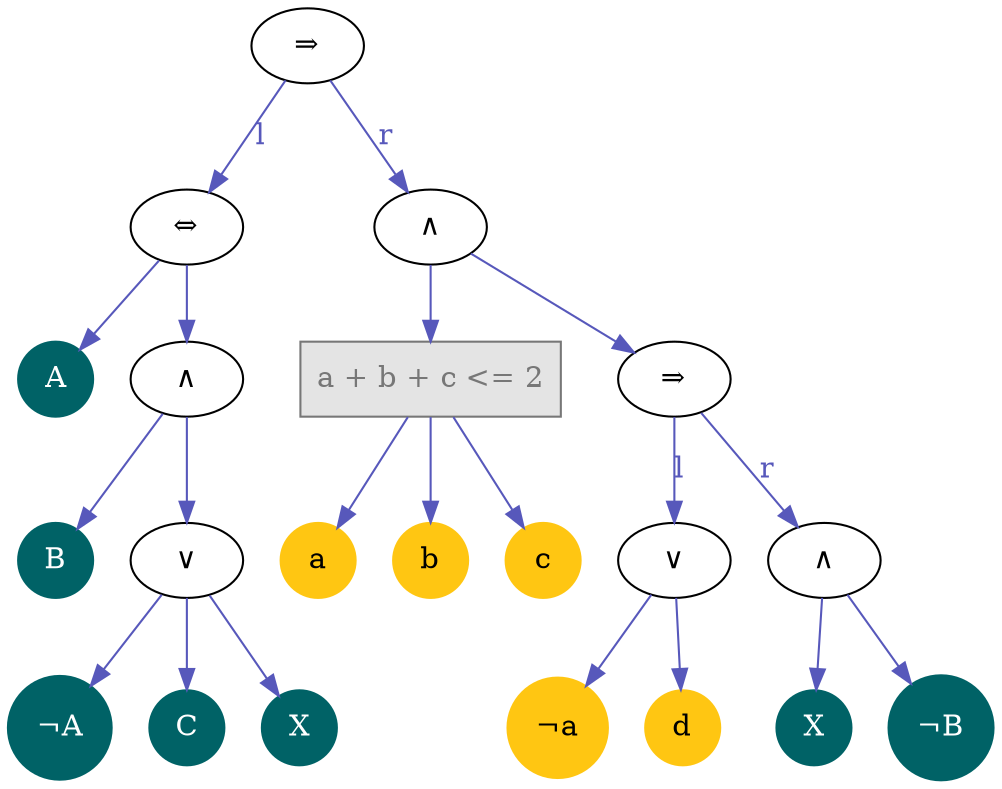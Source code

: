 digraph G {
  bgcolor="#ffffff"

  id0 [shape=ellipse, style=filled, color="#000000", fontcolor="#000000", fillcolor="#ffffff", label="⇒"]
  id1 [shape=ellipse, style=filled, color="#000000", fontcolor="#000000", fillcolor="#ffffff", label="⇔"]
  id2 [shape=circle, style=filled, color="#006266", fontcolor="#ffffff", fillcolor="#006266", label="A"]
  id3 [shape=ellipse, style=filled, color="#000000", fontcolor="#000000", fillcolor="#ffffff", label="∧"]
  id4 [shape=circle, style=filled, color="#006266", fontcolor="#ffffff", fillcolor="#006266", label="B"]
  id5 [shape=ellipse, style=filled, color="#000000", fontcolor="#000000", fillcolor="#ffffff", label="∨"]
  id6 [shape=circle, style=filled, color="#006266", fontcolor="#ffffff", fillcolor="#006266", label="¬A"]
  id7 [shape=circle, style=filled, color="#006266", fontcolor="#ffffff", fillcolor="#006266", label="C"]
  id8 [shape=circle, style=filled, color="#006266", fontcolor="#ffffff", fillcolor="#006266", label="X"]
  id9 [shape=ellipse, style=filled, color="#000000", fontcolor="#000000", fillcolor="#ffffff", label="∧"]
  id10 [shape=box, style=filled, color="#777777", fontcolor="#777777", fillcolor="#e4e4e4", label="a + b + c <= 2"]
  id11 [shape=circle, style=filled, color="#ffc612", fontcolor="#000000", fillcolor="#ffc612", label="a"]
  id12 [shape=circle, style=filled, color="#ffc612", fontcolor="#000000", fillcolor="#ffc612", label="b"]
  id13 [shape=circle, style=filled, color="#ffc612", fontcolor="#000000", fillcolor="#ffc612", label="c"]
  id14 [shape=ellipse, style=filled, color="#000000", fontcolor="#000000", fillcolor="#ffffff", label="⇒"]
  id15 [shape=ellipse, style=filled, color="#000000", fontcolor="#000000", fillcolor="#ffffff", label="∨"]
  id16 [shape=circle, style=filled, color="#ffc612", fontcolor="#000000", fillcolor="#ffc612", label="¬a"]
  id17 [shape=circle, style=filled, color="#ffc612", fontcolor="#000000", fillcolor="#ffc612", label="d"]
  id18 [shape=ellipse, style=filled, color="#000000", fontcolor="#000000", fillcolor="#ffffff", label="∧"]
  id19 [shape=circle, style=filled, color="#006266", fontcolor="#ffffff", fillcolor="#006266", label="X"]
  id20 [shape=circle, style=filled, color="#006266", fontcolor="#ffffff", fillcolor="#006266", label="¬B"]

  id3 -> id4 [color="#5758bb", fontcolor="#5758bb", style=solid]
  id5 -> id6 [color="#5758bb", fontcolor="#5758bb", style=solid]
  id5 -> id7 [color="#5758bb", fontcolor="#5758bb", style=solid]
  id5 -> id8 [color="#5758bb", fontcolor="#5758bb", style=solid]
  id3 -> id5 [color="#5758bb", fontcolor="#5758bb", style=solid]
  id1 -> id2 [color="#5758bb", fontcolor="#5758bb", style=solid]
  id1 -> id3 [color="#5758bb", fontcolor="#5758bb", style=solid]
  id10 -> id11 [color="#5758bb", fontcolor="#5758bb", style=solid]
  id10 -> id12 [color="#5758bb", fontcolor="#5758bb", style=solid]
  id10 -> id13 [color="#5758bb", fontcolor="#5758bb", style=solid]
  id9 -> id10 [color="#5758bb", fontcolor="#5758bb", style=solid]
  id15 -> id16 [color="#5758bb", fontcolor="#5758bb", style=solid]
  id15 -> id17 [color="#5758bb", fontcolor="#5758bb", style=solid]
  id18 -> id19 [color="#5758bb", fontcolor="#5758bb", style=solid]
  id18 -> id20 [color="#5758bb", fontcolor="#5758bb", style=solid]
  id14 -> id15 [color="#5758bb", fontcolor="#5758bb", style=solid, label="l"]
  id14 -> id18 [color="#5758bb", fontcolor="#5758bb", style=solid, label="r"]
  id9 -> id14 [color="#5758bb", fontcolor="#5758bb", style=solid]
  id0 -> id1 [color="#5758bb", fontcolor="#5758bb", style=solid, label="l"]
  id0 -> id9 [color="#5758bb", fontcolor="#5758bb", style=solid, label="r"]
}
